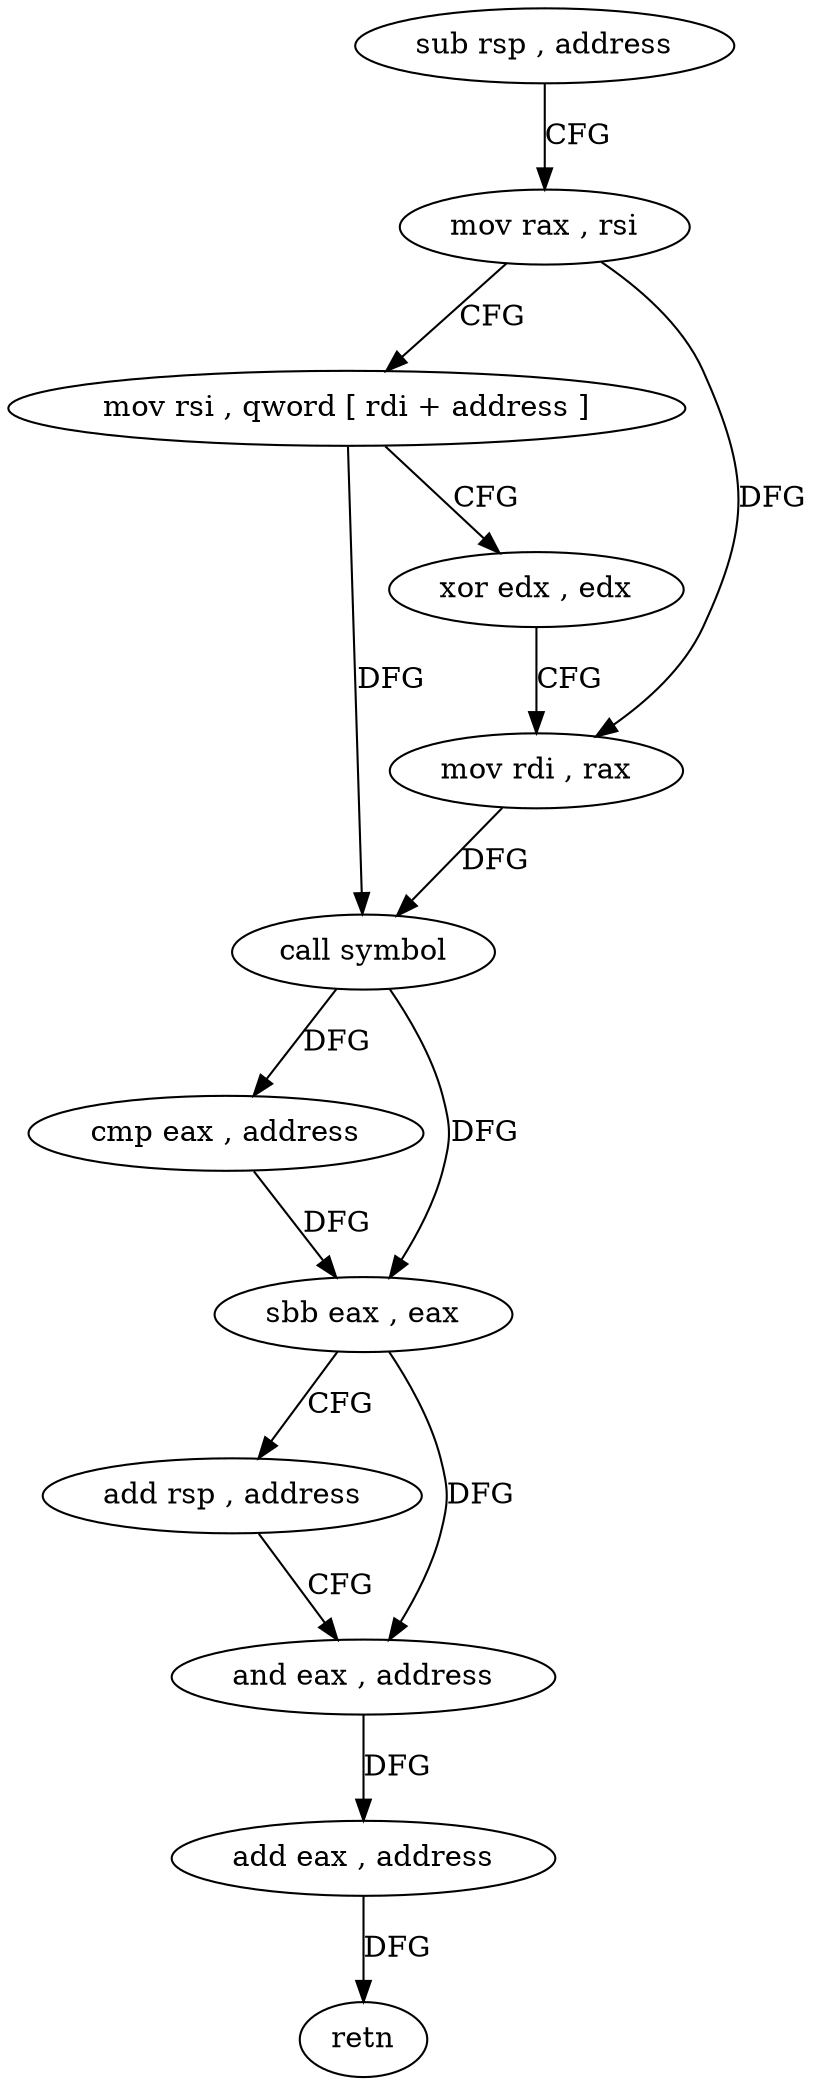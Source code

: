 digraph "func" {
"4208384" [label = "sub rsp , address" ]
"4208388" [label = "mov rax , rsi" ]
"4208391" [label = "mov rsi , qword [ rdi + address ]" ]
"4208395" [label = "xor edx , edx" ]
"4208397" [label = "mov rdi , rax" ]
"4208400" [label = "call symbol" ]
"4208405" [label = "cmp eax , address" ]
"4208408" [label = "sbb eax , eax" ]
"4208410" [label = "add rsp , address" ]
"4208414" [label = "and eax , address" ]
"4208417" [label = "add eax , address" ]
"4208420" [label = "retn" ]
"4208384" -> "4208388" [ label = "CFG" ]
"4208388" -> "4208391" [ label = "CFG" ]
"4208388" -> "4208397" [ label = "DFG" ]
"4208391" -> "4208395" [ label = "CFG" ]
"4208391" -> "4208400" [ label = "DFG" ]
"4208395" -> "4208397" [ label = "CFG" ]
"4208397" -> "4208400" [ label = "DFG" ]
"4208400" -> "4208405" [ label = "DFG" ]
"4208400" -> "4208408" [ label = "DFG" ]
"4208405" -> "4208408" [ label = "DFG" ]
"4208408" -> "4208410" [ label = "CFG" ]
"4208408" -> "4208414" [ label = "DFG" ]
"4208410" -> "4208414" [ label = "CFG" ]
"4208414" -> "4208417" [ label = "DFG" ]
"4208417" -> "4208420" [ label = "DFG" ]
}
